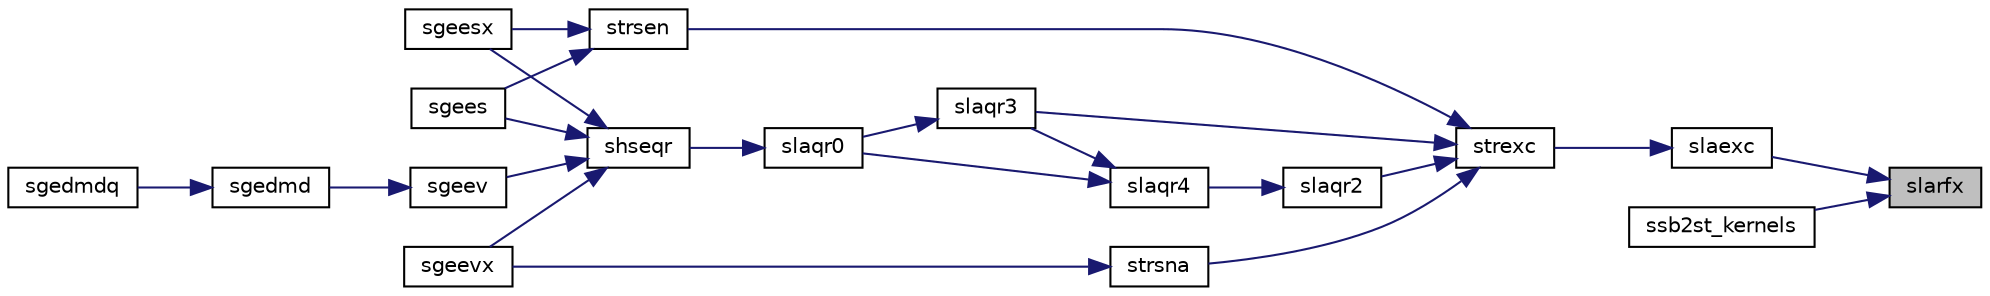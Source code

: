 digraph "slarfx"
{
 // LATEX_PDF_SIZE
  edge [fontname="Helvetica",fontsize="10",labelfontname="Helvetica",labelfontsize="10"];
  node [fontname="Helvetica",fontsize="10",shape=record];
  rankdir="RL";
  Node1 [label="slarfx",height=0.2,width=0.4,color="black", fillcolor="grey75", style="filled", fontcolor="black",tooltip="SLARFX applies an elementary reflector to a general rectangular matrix, with loop unrolling when the ..."];
  Node1 -> Node2 [dir="back",color="midnightblue",fontsize="10",style="solid",fontname="Helvetica"];
  Node2 [label="slaexc",height=0.2,width=0.4,color="black", fillcolor="white", style="filled",URL="$slaexc_8f.html#a6994eb77387e08eda63d1757e7b0d2e8",tooltip="SLAEXC swaps adjacent diagonal blocks of a real upper quasi-triangular matrix in Schur canonical form..."];
  Node2 -> Node3 [dir="back",color="midnightblue",fontsize="10",style="solid",fontname="Helvetica"];
  Node3 [label="strexc",height=0.2,width=0.4,color="black", fillcolor="white", style="filled",URL="$strexc_8f.html#aac5dcba926093528530f1c801b6a133f",tooltip="STREXC"];
  Node3 -> Node4 [dir="back",color="midnightblue",fontsize="10",style="solid",fontname="Helvetica"];
  Node4 [label="slaqr2",height=0.2,width=0.4,color="black", fillcolor="white", style="filled",URL="$slaqr2_8f.html#ac02e99ae434938e706dee8a37993a995",tooltip="SLAQR2 performs the orthogonal similarity transformation of a Hessenberg matrix to detect and deflate..."];
  Node4 -> Node5 [dir="back",color="midnightblue",fontsize="10",style="solid",fontname="Helvetica"];
  Node5 [label="slaqr4",height=0.2,width=0.4,color="black", fillcolor="white", style="filled",URL="$slaqr4_8f.html#a6373540d7de0dbdea9c85b78913c178c",tooltip="SLAQR4 computes the eigenvalues of a Hessenberg matrix, and optionally the matrices from the Schur de..."];
  Node5 -> Node6 [dir="back",color="midnightblue",fontsize="10",style="solid",fontname="Helvetica"];
  Node6 [label="slaqr0",height=0.2,width=0.4,color="black", fillcolor="white", style="filled",URL="$slaqr0_8f.html#a4696e73cbdcf20d6e37d73c691f63c39",tooltip="SLAQR0 computes the eigenvalues of a Hessenberg matrix, and optionally the matrices from the Schur de..."];
  Node6 -> Node7 [dir="back",color="midnightblue",fontsize="10",style="solid",fontname="Helvetica"];
  Node7 [label="shseqr",height=0.2,width=0.4,color="black", fillcolor="white", style="filled",URL="$shseqr_8f.html#aeed60b8cf3b2f9462455d1983553ca2b",tooltip="SHSEQR"];
  Node7 -> Node8 [dir="back",color="midnightblue",fontsize="10",style="solid",fontname="Helvetica"];
  Node8 [label="sgees",height=0.2,width=0.4,color="black", fillcolor="white", style="filled",URL="$sgees_8f.html#a0cd2fba843c9d04967c79a58f8d6e321",tooltip="SGEES computes the eigenvalues, the Schur form, and, optionally, the matrix of Schur vectors for GE m..."];
  Node7 -> Node9 [dir="back",color="midnightblue",fontsize="10",style="solid",fontname="Helvetica"];
  Node9 [label="sgeesx",height=0.2,width=0.4,color="black", fillcolor="white", style="filled",URL="$sgeesx_8f.html#ac8e46bbcd7e259cdacfccbcfb575a392",tooltip="SGEESX computes the eigenvalues, the Schur form, and, optionally, the matrix of Schur vectors for GE ..."];
  Node7 -> Node10 [dir="back",color="midnightblue",fontsize="10",style="solid",fontname="Helvetica"];
  Node10 [label="sgeev",height=0.2,width=0.4,color="black", fillcolor="white", style="filled",URL="$sgeev_8f.html#a104525b749278774f7b7f57195aa6798",tooltip="SGEEV computes the eigenvalues and, optionally, the left and/or right eigenvectors for GE matrices"];
  Node10 -> Node11 [dir="back",color="midnightblue",fontsize="10",style="solid",fontname="Helvetica"];
  Node11 [label="sgedmd",height=0.2,width=0.4,color="black", fillcolor="white", style="filled",URL="$sgedmd_8f90.html#a2620fdd695c7f51cddc90e332eb57971",tooltip="SGEDMD computes the Dynamic Mode Decomposition (DMD) for a pair of data snapshot matrices."];
  Node11 -> Node12 [dir="back",color="midnightblue",fontsize="10",style="solid",fontname="Helvetica"];
  Node12 [label="sgedmdq",height=0.2,width=0.4,color="black", fillcolor="white", style="filled",URL="$sgedmdq_8f90.html#a1d1fe0497679b62b0084bfbdf54063f2",tooltip="SGEDMDQ computes the Dynamic Mode Decomposition (DMD) for a pair of data snapshot matrices."];
  Node7 -> Node13 [dir="back",color="midnightblue",fontsize="10",style="solid",fontname="Helvetica"];
  Node13 [label="sgeevx",height=0.2,width=0.4,color="black", fillcolor="white", style="filled",URL="$sgeevx_8f.html#adf06d28b4793cbab21e898fcb713d5a5",tooltip="SGEEVX computes the eigenvalues and, optionally, the left and/or right eigenvectors for GE matrices"];
  Node5 -> Node14 [dir="back",color="midnightblue",fontsize="10",style="solid",fontname="Helvetica"];
  Node14 [label="slaqr3",height=0.2,width=0.4,color="black", fillcolor="white", style="filled",URL="$slaqr3_8f.html#aa307109641dfead545ecac4e924320cb",tooltip="SLAQR3 performs the orthogonal similarity transformation of a Hessenberg matrix to detect and deflate..."];
  Node14 -> Node6 [dir="back",color="midnightblue",fontsize="10",style="solid",fontname="Helvetica"];
  Node3 -> Node14 [dir="back",color="midnightblue",fontsize="10",style="solid",fontname="Helvetica"];
  Node3 -> Node15 [dir="back",color="midnightblue",fontsize="10",style="solid",fontname="Helvetica"];
  Node15 [label="strsen",height=0.2,width=0.4,color="black", fillcolor="white", style="filled",URL="$strsen_8f.html#ae6c2fe7fae83de30b074b968aa459f73",tooltip="STRSEN"];
  Node15 -> Node8 [dir="back",color="midnightblue",fontsize="10",style="solid",fontname="Helvetica"];
  Node15 -> Node9 [dir="back",color="midnightblue",fontsize="10",style="solid",fontname="Helvetica"];
  Node3 -> Node16 [dir="back",color="midnightblue",fontsize="10",style="solid",fontname="Helvetica"];
  Node16 [label="strsna",height=0.2,width=0.4,color="black", fillcolor="white", style="filled",URL="$strsna_8f.html#ae25a02f27cf6ca3c311bbabe2be61046",tooltip="STRSNA"];
  Node16 -> Node13 [dir="back",color="midnightblue",fontsize="10",style="solid",fontname="Helvetica"];
  Node1 -> Node17 [dir="back",color="midnightblue",fontsize="10",style="solid",fontname="Helvetica"];
  Node17 [label="ssb2st_kernels",height=0.2,width=0.4,color="black", fillcolor="white", style="filled",URL="$ssb2st__kernels_8f.html#a27e1055765fdc389a93da63bb0acbf6a",tooltip="SSB2ST_KERNELS"];
}
